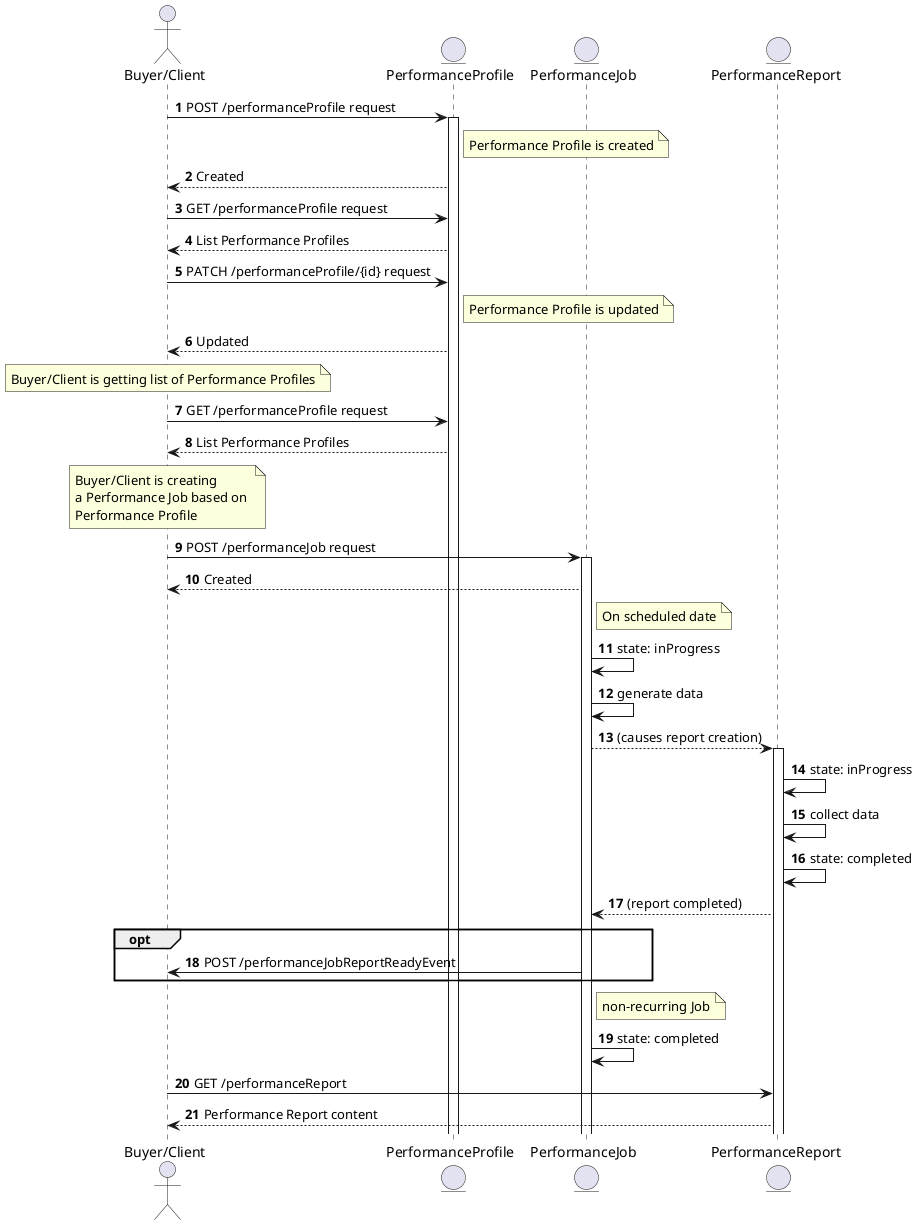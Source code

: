 @startuml pmEntities
autonumber

actor "Buyer/Client" as B

entity PerformanceProfile as PP

entity PerformanceJob as PJ
entity PerformanceReport as PR


B -> PP: POST /performanceProfile request
activate PP
note right of PP: Performance Profile is created 
PP --> B: Created

B -> PP: GET /performanceProfile request
PP --> B: List Performance Profiles

B -> PP: PATCH /performanceProfile/{id} request
note right of PP: Performance Profile is updated
PP --> B: Updated

note over B: Buyer/Client is getting list of Performance Profiles
B -> PP: GET /performanceProfile request

PP --> B: List Performance Profiles

note over B: Buyer/Client is creating \na Performance Job based on \nPerformance Profile
B -> PJ: POST /performanceJob request
activate PJ
PJ --> B: Created

note right of PJ: On scheduled date

PJ -> PJ: state: inProgress

PJ -> PJ: generate data

PJ --> PR: (causes report creation)

activate PR

PR -> PR: state: inProgress

PR -> PR: collect data

PR -> PR: state: completed

PR --> PJ: (report completed)

opt
    PJ -> B: POST /performanceJobReportReadyEvent
end

note right of PJ: non-recurring Job
PJ -> PJ: state: completed

B -> PR: GET /performanceReport
PR --> B: Performance Report content

@enduml